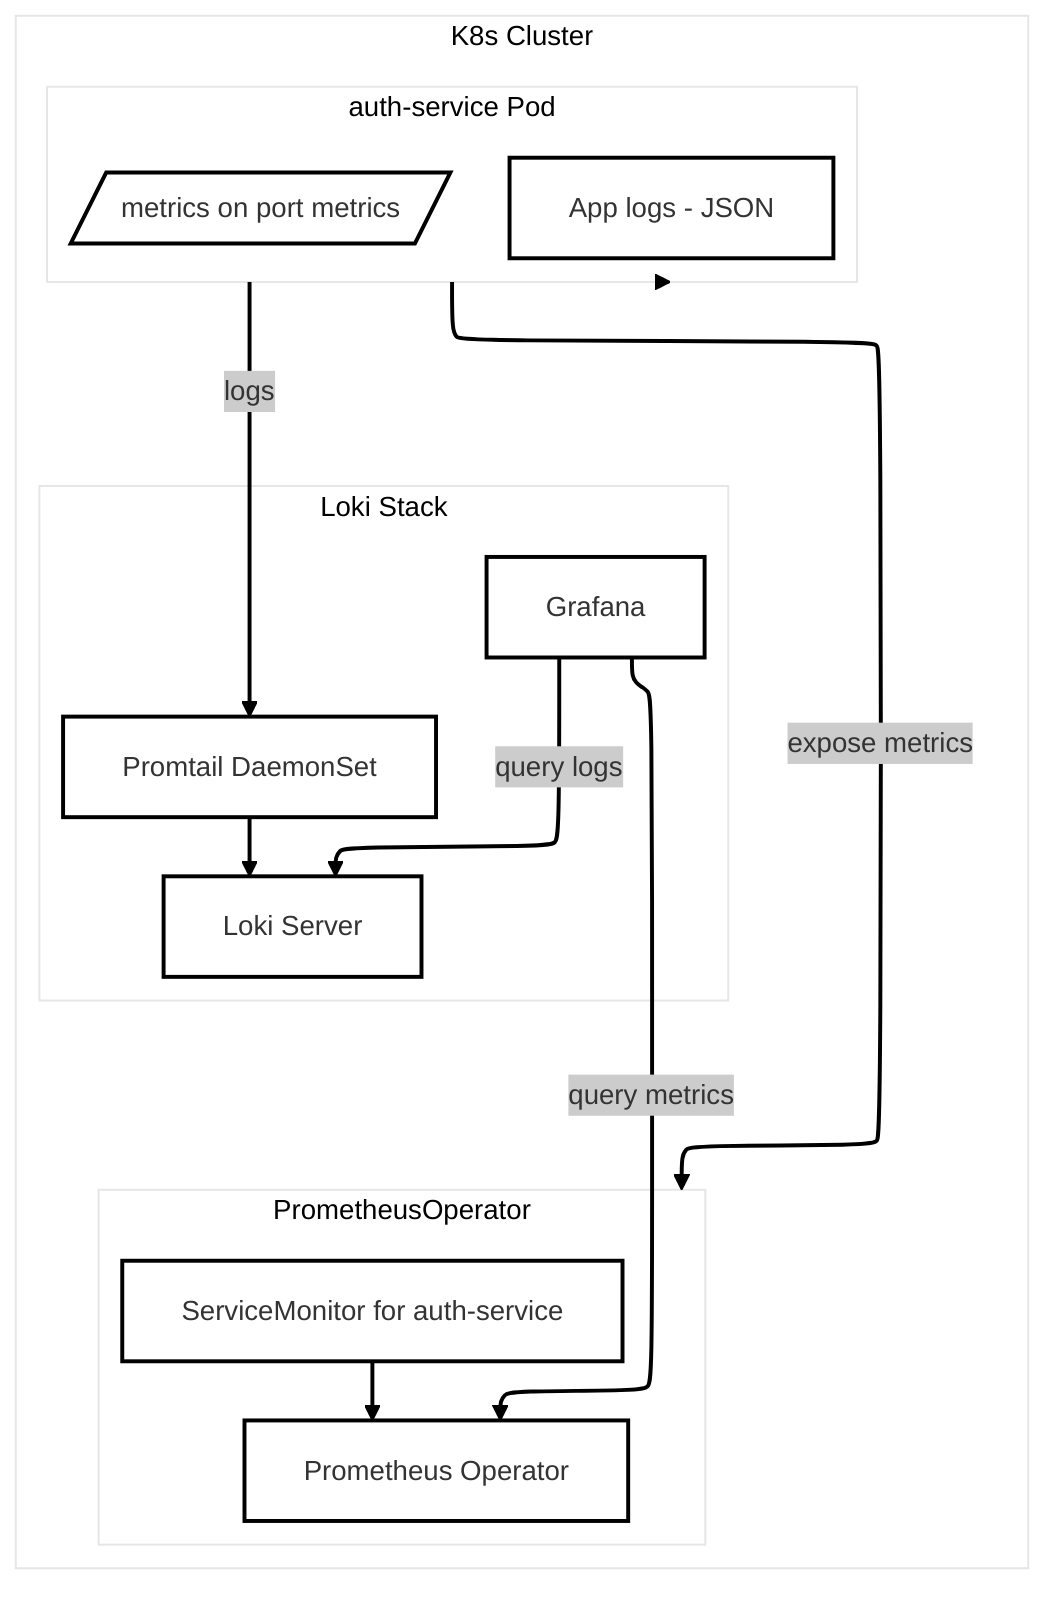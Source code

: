 ---
config:
  theme: neo
  layout: elk
---
flowchart TB
 subgraph PrometheusOperator["PrometheusOperator"]
        Prometheus["Prometheus Operator"]
        ServiceMonitor["ServiceMonitor for auth-service"]
  end
 subgraph AuthService["auth-service Pod"]
        MetricsEndpoint[/"metrics on port metrics"/]
        AppLogs["App logs - JSON"]
  end
 subgraph LokiStack["Loki Stack"]
        Loki["Loki Server"]
        Promtail["Promtail DaemonSet"]
        Grafana["Grafana"]
  end
 subgraph subGraph3["K8s Cluster"]
    direction TB
        PrometheusOperator
        AuthService
        LokiStack
  end
    ServiceMonitor --> Prometheus
    AuthService -- logs --> Promtail
    Promtail --> Loki
    Grafana -- query logs --> Loki
    Grafana -- query metrics --> Prometheus
    AuthService --> subGraph3
    AuthService -- expose metrics --> PrometheusOperator